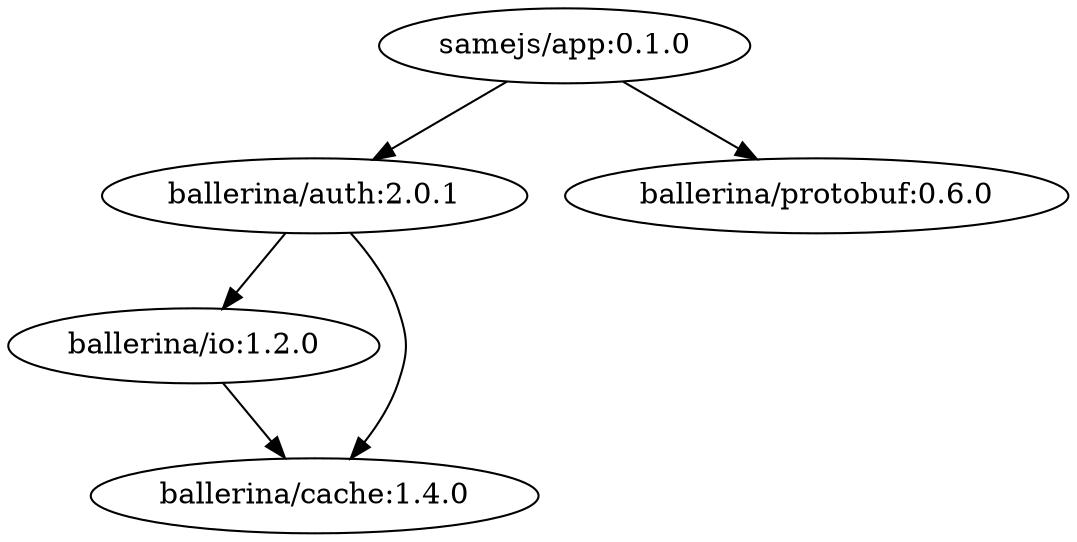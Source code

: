 digraph "example1" {
    "samejs/app:0.1.0" -> "ballerina/auth:2.0.1"
    "samejs/app:0.1.0" -> "ballerina/protobuf:0.6.0"
    "ballerina/auth:2.0.1" -> "ballerina/io:1.2.0"
    "ballerina/auth:2.0.1" -> "ballerina/cache:1.4.0"
    "ballerina/io:1.2.0" -> "ballerina/cache:1.4.0"
}
